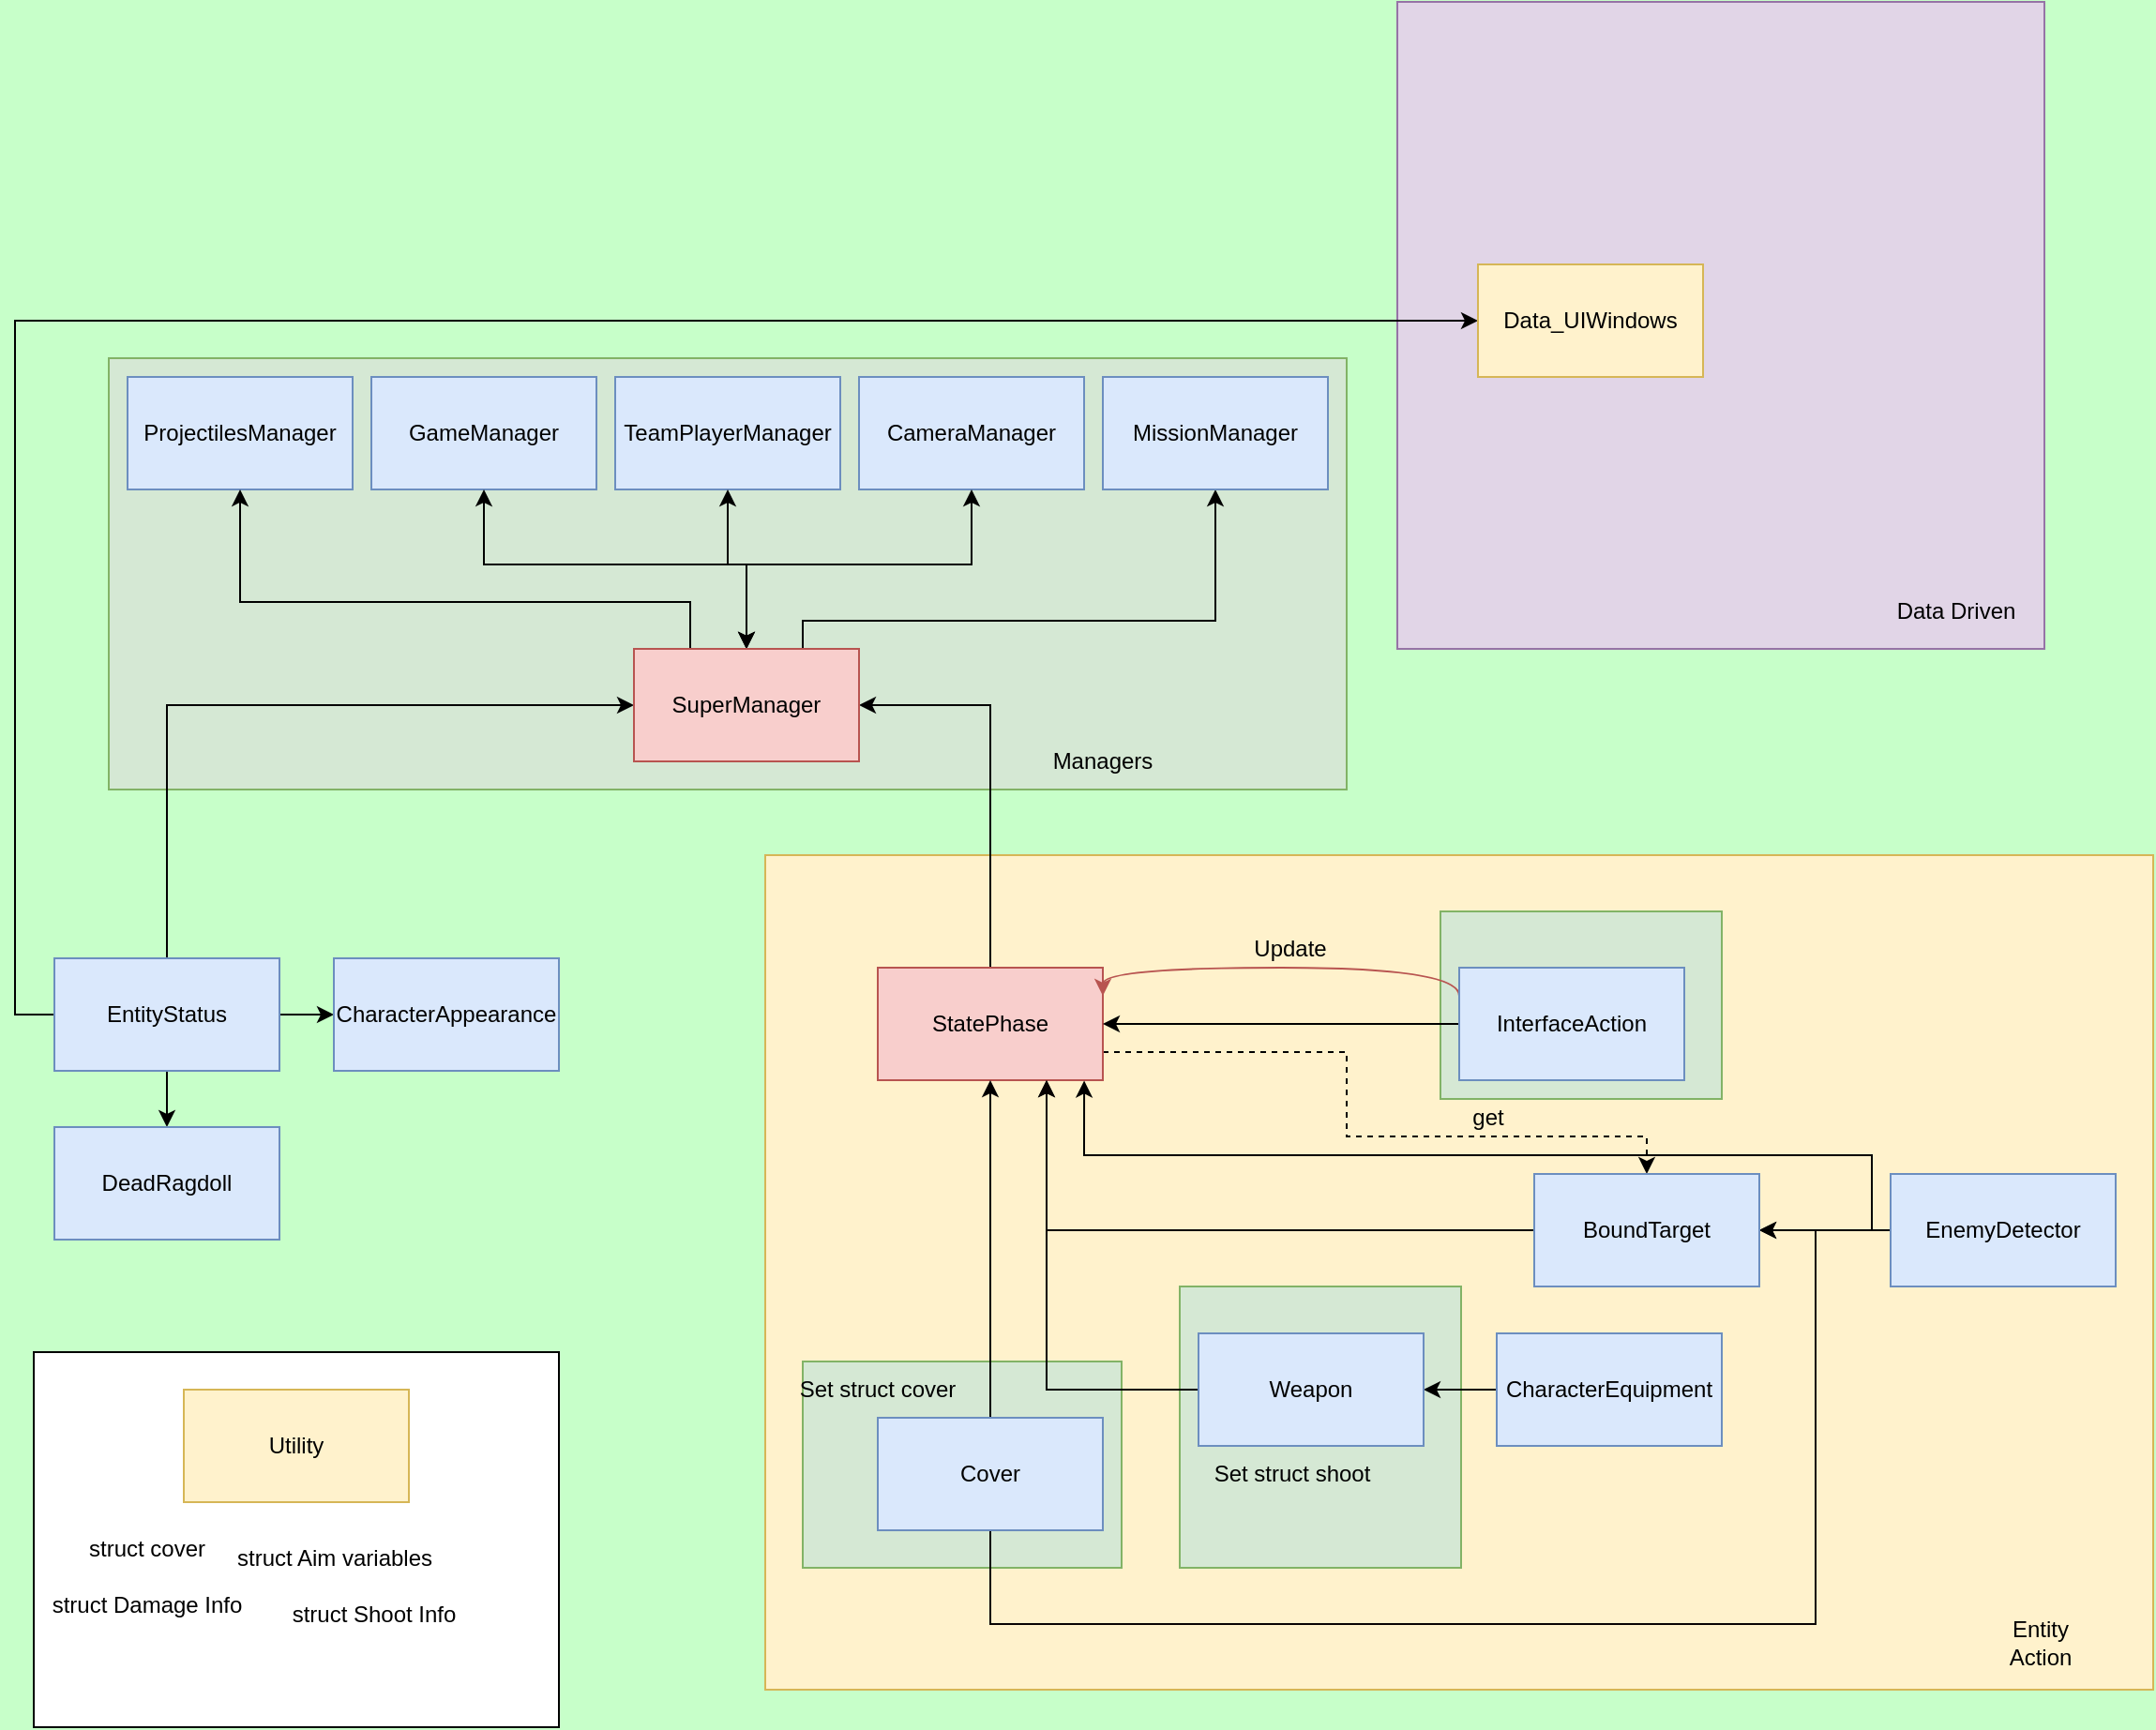 <mxfile version="19.0.3" type="device"><diagram id="tCTEgO2qFkj5q9trx0ss" name="Page-1"><mxGraphModel dx="2424" dy="2155" grid="1" gridSize="10" guides="1" tooltips="1" connect="1" arrows="1" fold="1" page="1" pageScale="1" pageWidth="827" pageHeight="1169" background="#C7FFC9" math="0" shadow="0"><root><mxCell id="0"/><mxCell id="1" parent="0"/><mxCell id="mm6GcqIGIRfMmLkEkdnk-22" value="" style="rounded=0;whiteSpace=wrap;html=1;fillColor=#fff2cc;strokeColor=#d6b656;" parent="1" vertex="1"><mxGeometry x="280" y="285" width="740" height="445" as="geometry"/></mxCell><mxCell id="mm6GcqIGIRfMmLkEkdnk-18" value="" style="whiteSpace=wrap;html=1;fillColor=#d5e8d4;strokeColor=#82b366;" parent="1" vertex="1"><mxGeometry x="-70" y="20" width="660" height="230" as="geometry"/></mxCell><mxCell id="VukHi4_PjChNisi4whg4-3" value="" style="whiteSpace=wrap;html=1;aspect=fixed;fillColor=#e1d5e7;strokeColor=#9673a6;" parent="1" vertex="1"><mxGeometry x="617" y="-170" width="345" height="345" as="geometry"/></mxCell><mxCell id="D6vYxCn1FDiSgEgdDN5m-7" value="" style="whiteSpace=wrap;html=1;aspect=fixed;fillColor=#d5e8d4;strokeColor=#82b366;" parent="1" vertex="1"><mxGeometry x="501" y="515" width="150" height="150" as="geometry"/></mxCell><mxCell id="ZZHIDNOu3zNdZaFpJTHV-19" value="" style="rounded=0;whiteSpace=wrap;html=1;fillColor=#d5e8d4;strokeColor=#82b366;" parent="1" vertex="1"><mxGeometry x="640" y="315" width="150" height="100" as="geometry"/></mxCell><mxCell id="ZZHIDNOu3zNdZaFpJTHV-18" value="" style="rounded=0;whiteSpace=wrap;html=1;fillColor=#d5e8d4;strokeColor=#82b366;" parent="1" vertex="1"><mxGeometry x="300" y="555" width="170" height="110" as="geometry"/></mxCell><mxCell id="6qIB1XPldjNz_aJLj8l7-2" style="edgeStyle=orthogonalEdgeStyle;rounded=0;orthogonalLoop=1;jettySize=auto;html=1;exitX=1;exitY=0.75;exitDx=0;exitDy=0;dashed=1;" parent="1" source="ZZHIDNOu3zNdZaFpJTHV-1" target="JljYocN0lzqDGtctoEf5-1" edge="1"><mxGeometry relative="1" as="geometry"><Array as="points"><mxPoint x="590" y="390"/><mxPoint x="590" y="435"/><mxPoint x="750" y="435"/></Array></mxGeometry></mxCell><mxCell id="mm6GcqIGIRfMmLkEkdnk-3" style="edgeStyle=orthogonalEdgeStyle;rounded=0;orthogonalLoop=1;jettySize=auto;html=1;exitX=0.5;exitY=0;exitDx=0;exitDy=0;entryX=1;entryY=0.5;entryDx=0;entryDy=0;" parent="1" source="ZZHIDNOu3zNdZaFpJTHV-1" target="SU3PJtS9hMeTkFSBzodH-1" edge="1"><mxGeometry relative="1" as="geometry"/></mxCell><mxCell id="ZZHIDNOu3zNdZaFpJTHV-1" value="StatePhase" style="rounded=0;whiteSpace=wrap;html=1;fillColor=#f8cecc;strokeColor=#b85450;" parent="1" vertex="1"><mxGeometry x="340" y="345" width="120" height="60" as="geometry"/></mxCell><mxCell id="ZZHIDNOu3zNdZaFpJTHV-12" style="edgeStyle=orthogonalEdgeStyle;rounded=0;orthogonalLoop=1;jettySize=auto;html=1;exitX=0.5;exitY=0;exitDx=0;exitDy=0;entryX=0.5;entryY=1;entryDx=0;entryDy=0;" parent="1" source="ZZHIDNOu3zNdZaFpJTHV-2" target="ZZHIDNOu3zNdZaFpJTHV-1" edge="1"><mxGeometry relative="1" as="geometry"/></mxCell><mxCell id="mobiMwoLKj5RvGygPsU2-4" style="edgeStyle=orthogonalEdgeStyle;rounded=0;orthogonalLoop=1;jettySize=auto;html=1;exitX=0.5;exitY=1;exitDx=0;exitDy=0;entryX=1;entryY=0.5;entryDx=0;entryDy=0;strokeColor=#080303;" parent="1" source="ZZHIDNOu3zNdZaFpJTHV-2" target="JljYocN0lzqDGtctoEf5-1" edge="1"><mxGeometry relative="1" as="geometry"><Array as="points"><mxPoint x="400" y="695"/><mxPoint x="840" y="695"/><mxPoint x="840" y="485"/></Array></mxGeometry></mxCell><mxCell id="ZZHIDNOu3zNdZaFpJTHV-2" value="Cover" style="rounded=0;whiteSpace=wrap;html=1;fillColor=#dae8fc;strokeColor=#6c8ebf;" parent="1" vertex="1"><mxGeometry x="340" y="585" width="120" height="60" as="geometry"/></mxCell><mxCell id="ZZHIDNOu3zNdZaFpJTHV-9" style="edgeStyle=orthogonalEdgeStyle;rounded=0;orthogonalLoop=1;jettySize=auto;html=1;entryX=1;entryY=0.5;entryDx=0;entryDy=0;" parent="1" source="ZZHIDNOu3zNdZaFpJTHV-3" target="ZZHIDNOu3zNdZaFpJTHV-1" edge="1"><mxGeometry relative="1" as="geometry"/></mxCell><mxCell id="m983F00iGrGn_5yZQ7bF-1" style="edgeStyle=orthogonalEdgeStyle;orthogonalLoop=1;jettySize=auto;html=1;exitX=0;exitY=0.25;exitDx=0;exitDy=0;entryX=1;entryY=0.25;entryDx=0;entryDy=0;strokeColor=#b85450;curved=1;fillColor=#f8cecc;" parent="1" source="ZZHIDNOu3zNdZaFpJTHV-3" target="ZZHIDNOu3zNdZaFpJTHV-1" edge="1"><mxGeometry relative="1" as="geometry"><Array as="points"><mxPoint x="650" y="345"/><mxPoint x="460" y="345"/></Array></mxGeometry></mxCell><mxCell id="ZZHIDNOu3zNdZaFpJTHV-3" value="InterfaceAction" style="rounded=0;whiteSpace=wrap;html=1;fillColor=#dae8fc;strokeColor=#6c8ebf;" parent="1" vertex="1"><mxGeometry x="650" y="345" width="120" height="60" as="geometry"/></mxCell><mxCell id="ZZHIDNOu3zNdZaFpJTHV-20" value="Update" style="text;html=1;strokeColor=none;fillColor=none;align=center;verticalAlign=middle;whiteSpace=wrap;rounded=0;" parent="1" vertex="1"><mxGeometry x="540" y="325" width="40" height="20" as="geometry"/></mxCell><mxCell id="ZZHIDNOu3zNdZaFpJTHV-22" value="Set struct cover" style="text;html=1;strokeColor=none;fillColor=none;align=center;verticalAlign=middle;whiteSpace=wrap;rounded=0;" parent="1" vertex="1"><mxGeometry x="290" y="560" width="100" height="20" as="geometry"/></mxCell><mxCell id="ZZHIDNOu3zNdZaFpJTHV-35" style="edgeStyle=orthogonalEdgeStyle;rounded=0;orthogonalLoop=1;jettySize=auto;html=1;entryX=0.75;entryY=1;entryDx=0;entryDy=0;exitX=0;exitY=0.5;exitDx=0;exitDy=0;" parent="1" source="D6vYxCn1FDiSgEgdDN5m-5" target="ZZHIDNOu3zNdZaFpJTHV-1" edge="1"><mxGeometry relative="1" as="geometry"><mxPoint x="640" y="545" as="sourcePoint"/></mxGeometry></mxCell><mxCell id="D6vYxCn1FDiSgEgdDN5m-3" style="edgeStyle=orthogonalEdgeStyle;rounded=0;orthogonalLoop=1;jettySize=auto;html=1;exitX=0;exitY=0.5;exitDx=0;exitDy=0;entryX=1;entryY=0.5;entryDx=0;entryDy=0;" parent="1" source="D6vYxCn1FDiSgEgdDN5m-2" target="D6vYxCn1FDiSgEgdDN5m-5" edge="1"><mxGeometry relative="1" as="geometry"><mxPoint x="640" y="535" as="targetPoint"/><mxPoint x="687" y="555" as="sourcePoint"/></mxGeometry></mxCell><mxCell id="D6vYxCn1FDiSgEgdDN5m-2" value="CharacterEquipment" style="whiteSpace=wrap;html=1;fillColor=#dae8fc;strokeColor=#6c8ebf;" parent="1" vertex="1"><mxGeometry x="670" y="540" width="120" height="60" as="geometry"/></mxCell><mxCell id="D6vYxCn1FDiSgEgdDN5m-5" value="Weapon" style="rounded=0;whiteSpace=wrap;html=1;fillColor=#dae8fc;strokeColor=#6c8ebf;" parent="1" vertex="1"><mxGeometry x="511" y="540" width="120" height="60" as="geometry"/></mxCell><mxCell id="D6vYxCn1FDiSgEgdDN5m-9" value="Set struct shoot" style="text;html=1;strokeColor=none;fillColor=none;align=center;verticalAlign=middle;whiteSpace=wrap;rounded=0;" parent="1" vertex="1"><mxGeometry x="511" y="605" width="100" height="20" as="geometry"/></mxCell><mxCell id="wYQcqv7IBXYtwom-9PbW-1" style="edgeStyle=orthogonalEdgeStyle;rounded=0;orthogonalLoop=1;jettySize=auto;html=1;entryX=1;entryY=0.5;entryDx=0;entryDy=0;" parent="1" source="D6vYxCn1FDiSgEgdDN5m-11" target="JljYocN0lzqDGtctoEf5-1" edge="1"><mxGeometry relative="1" as="geometry"/></mxCell><mxCell id="UtRm3pZluISCBIhrPUxs-15" style="edgeStyle=orthogonalEdgeStyle;rounded=0;orthogonalLoop=1;jettySize=auto;html=1;exitX=0;exitY=0.5;exitDx=0;exitDy=0;entryX=0.917;entryY=1.004;entryDx=0;entryDy=0;entryPerimeter=0;" parent="1" source="D6vYxCn1FDiSgEgdDN5m-11" target="ZZHIDNOu3zNdZaFpJTHV-1" edge="1"><mxGeometry relative="1" as="geometry"><Array as="points"><mxPoint x="870" y="485"/><mxPoint x="870" y="445"/><mxPoint x="450" y="445"/></Array></mxGeometry></mxCell><mxCell id="D6vYxCn1FDiSgEgdDN5m-11" value="EnemyDetector" style="whiteSpace=wrap;html=1;fillColor=#dae8fc;strokeColor=#6c8ebf;" parent="1" vertex="1"><mxGeometry x="880" y="455" width="120" height="60" as="geometry"/></mxCell><mxCell id="D6vYxCn1FDiSgEgdDN5m-12" style="edgeStyle=orthogonalEdgeStyle;rounded=0;orthogonalLoop=1;jettySize=auto;html=1;exitX=0.5;exitY=1;exitDx=0;exitDy=0;dashed=1;" parent="1" source="ZZHIDNOu3zNdZaFpJTHV-19" target="ZZHIDNOu3zNdZaFpJTHV-19" edge="1"><mxGeometry relative="1" as="geometry"/></mxCell><mxCell id="JljYocN0lzqDGtctoEf5-4" style="edgeStyle=orthogonalEdgeStyle;rounded=0;orthogonalLoop=1;jettySize=auto;html=1;exitX=0;exitY=0.5;exitDx=0;exitDy=0;fillColor=#f8cecc;entryX=0.75;entryY=1;entryDx=0;entryDy=0;strokeColor=#080303;" parent="1" source="JljYocN0lzqDGtctoEf5-1" target="ZZHIDNOu3zNdZaFpJTHV-1" edge="1"><mxGeometry relative="1" as="geometry"><mxPoint x="430" y="405" as="targetPoint"/><Array as="points"><mxPoint x="430" y="485"/></Array></mxGeometry></mxCell><mxCell id="JljYocN0lzqDGtctoEf5-1" value="BoundTarget" style="whiteSpace=wrap;html=1;fillColor=#dae8fc;strokeColor=#6c8ebf;" parent="1" vertex="1"><mxGeometry x="690" y="455" width="120" height="60" as="geometry"/></mxCell><mxCell id="6qIB1XPldjNz_aJLj8l7-3" value="get" style="text;html=1;align=center;verticalAlign=middle;resizable=0;points=[];autosize=1;" parent="1" vertex="1"><mxGeometry x="650" y="415" width="30" height="20" as="geometry"/></mxCell><mxCell id="UtRm3pZluISCBIhrPUxs-10" style="edgeStyle=orthogonalEdgeStyle;rounded=0;orthogonalLoop=1;jettySize=auto;html=1;exitX=1;exitY=0.5;exitDx=0;exitDy=0;entryX=0;entryY=0.5;entryDx=0;entryDy=0;" parent="1" source="00pvtndDqEn2ZNiPaYXM-3" target="UtRm3pZluISCBIhrPUxs-9" edge="1"><mxGeometry relative="1" as="geometry"/></mxCell><mxCell id="g_S3MTdDZp7tTZHvWOXx-3" style="edgeStyle=orthogonalEdgeStyle;rounded=0;orthogonalLoop=1;jettySize=auto;html=1;exitX=0;exitY=0.5;exitDx=0;exitDy=0;entryX=0;entryY=0.5;entryDx=0;entryDy=0;" parent="1" source="00pvtndDqEn2ZNiPaYXM-3" target="OVmwTzO0f9cdbgpjXBfZ-3" edge="1"><mxGeometry relative="1" as="geometry"><Array as="points"><mxPoint x="-120" y="370"/><mxPoint x="-120"/></Array></mxGeometry></mxCell><mxCell id="3fgr-IwSfCKniNWItDQw-4" style="edgeStyle=orthogonalEdgeStyle;rounded=0;orthogonalLoop=1;jettySize=auto;html=1;exitX=0.5;exitY=1;exitDx=0;exitDy=0;entryX=0.5;entryY=0;entryDx=0;entryDy=0;" parent="1" source="00pvtndDqEn2ZNiPaYXM-3" target="3fgr-IwSfCKniNWItDQw-1" edge="1"><mxGeometry relative="1" as="geometry"/></mxCell><mxCell id="mm6GcqIGIRfMmLkEkdnk-10" style="edgeStyle=orthogonalEdgeStyle;rounded=0;orthogonalLoop=1;jettySize=auto;html=1;exitX=0.5;exitY=0;exitDx=0;exitDy=0;entryX=0;entryY=0.5;entryDx=0;entryDy=0;startArrow=none;startFill=0;" parent="1" source="00pvtndDqEn2ZNiPaYXM-3" target="SU3PJtS9hMeTkFSBzodH-1" edge="1"><mxGeometry relative="1" as="geometry"/></mxCell><mxCell id="00pvtndDqEn2ZNiPaYXM-3" value="EntityStatus" style="rounded=0;whiteSpace=wrap;html=1;fillColor=#dae8fc;strokeColor=#6c8ebf;" parent="1" vertex="1"><mxGeometry x="-99" y="340" width="120" height="60" as="geometry"/></mxCell><mxCell id="UtRm3pZluISCBIhrPUxs-1" value="" style="rounded=0;whiteSpace=wrap;html=1;" parent="1" vertex="1"><mxGeometry x="-110" y="550" width="280" height="200" as="geometry"/></mxCell><mxCell id="UtRm3pZluISCBIhrPUxs-2" value="Utility" style="whiteSpace=wrap;html=1;fillColor=#fff2cc;strokeColor=#d6b656;" parent="1" vertex="1"><mxGeometry x="-30" y="570" width="120" height="60" as="geometry"/></mxCell><mxCell id="UtRm3pZluISCBIhrPUxs-3" value="struct cover" style="text;html=1;align=center;verticalAlign=middle;resizable=0;points=[];autosize=1;strokeColor=none;fillColor=none;" parent="1" vertex="1"><mxGeometry x="-90" y="645" width="80" height="20" as="geometry"/></mxCell><mxCell id="UtRm3pZluISCBIhrPUxs-4" value="struct Aim variables" style="text;html=1;align=center;verticalAlign=middle;resizable=0;points=[];autosize=1;strokeColor=none;fillColor=none;" parent="1" vertex="1"><mxGeometry x="-10" y="650" width="120" height="20" as="geometry"/></mxCell><mxCell id="UtRm3pZluISCBIhrPUxs-6" value="struct Damage Info" style="text;html=1;align=center;verticalAlign=middle;resizable=0;points=[];autosize=1;strokeColor=none;fillColor=none;" parent="1" vertex="1"><mxGeometry x="-110" y="675" width="120" height="20" as="geometry"/></mxCell><mxCell id="UtRm3pZluISCBIhrPUxs-7" value="struct Shoot Info" style="text;html=1;align=center;verticalAlign=middle;resizable=0;points=[];autosize=1;strokeColor=none;fillColor=none;" parent="1" vertex="1"><mxGeometry x="21" y="680" width="100" height="20" as="geometry"/></mxCell><mxCell id="UtRm3pZluISCBIhrPUxs-8" value="GameManager" style="whiteSpace=wrap;html=1;fillColor=#dae8fc;strokeColor=#6c8ebf;" parent="1" vertex="1"><mxGeometry x="70" y="30" width="120" height="60" as="geometry"/></mxCell><mxCell id="UtRm3pZluISCBIhrPUxs-9" value="CharacterAppearance" style="whiteSpace=wrap;html=1;fillColor=#dae8fc;strokeColor=#6c8ebf;" parent="1" vertex="1"><mxGeometry x="50" y="340" width="120" height="60" as="geometry"/></mxCell><mxCell id="UtRm3pZluISCBIhrPUxs-16" value="TeamPlayerManager" style="whiteSpace=wrap;html=1;fillColor=#dae8fc;strokeColor=#6c8ebf;" parent="1" vertex="1"><mxGeometry x="200" y="30" width="120" height="60" as="geometry"/></mxCell><mxCell id="UtRm3pZluISCBIhrPUxs-17" value="CameraManager" style="whiteSpace=wrap;html=1;fillColor=#dae8fc;strokeColor=#6c8ebf;" parent="1" vertex="1"><mxGeometry x="330" y="30" width="120" height="60" as="geometry"/></mxCell><mxCell id="LX9FoOZKNLVqJj4Y1FSg-1" value="ProjectilesManager" style="whiteSpace=wrap;html=1;fillColor=#dae8fc;strokeColor=#6c8ebf;" parent="1" vertex="1"><mxGeometry x="-60" y="30" width="120" height="60" as="geometry"/></mxCell><mxCell id="VukHi4_PjChNisi4whg4-4" value="Data Driven" style="text;html=1;strokeColor=none;fillColor=none;align=center;verticalAlign=middle;whiteSpace=wrap;rounded=0;" parent="1" vertex="1"><mxGeometry x="880" y="140" width="70" height="30" as="geometry"/></mxCell><mxCell id="OVmwTzO0f9cdbgpjXBfZ-3" value="Data_UIWindows" style="rounded=0;whiteSpace=wrap;html=1;fillColor=#fff2cc;strokeColor=#d6b656;" parent="1" vertex="1"><mxGeometry x="660" y="-30" width="120" height="60" as="geometry"/></mxCell><mxCell id="3fgr-IwSfCKniNWItDQw-1" value="DeadRagdoll" style="whiteSpace=wrap;html=1;fillColor=#dae8fc;strokeColor=#6c8ebf;" parent="1" vertex="1"><mxGeometry x="-99" y="430" width="120" height="60" as="geometry"/></mxCell><mxCell id="mm6GcqIGIRfMmLkEkdnk-12" style="edgeStyle=orthogonalEdgeStyle;rounded=0;orthogonalLoop=1;jettySize=auto;html=1;exitX=0.5;exitY=0;exitDx=0;exitDy=0;entryX=0.5;entryY=1;entryDx=0;entryDy=0;startArrow=classic;startFill=1;" parent="1" source="SU3PJtS9hMeTkFSBzodH-1" target="UtRm3pZluISCBIhrPUxs-16" edge="1"><mxGeometry relative="1" as="geometry"><Array as="points"><mxPoint x="270" y="130"/><mxPoint x="260" y="130"/></Array></mxGeometry></mxCell><mxCell id="mm6GcqIGIRfMmLkEkdnk-14" style="edgeStyle=orthogonalEdgeStyle;rounded=0;orthogonalLoop=1;jettySize=auto;html=1;exitX=0.5;exitY=0;exitDx=0;exitDy=0;entryX=0.5;entryY=1;entryDx=0;entryDy=0;startArrow=classic;startFill=1;" parent="1" source="SU3PJtS9hMeTkFSBzodH-1" target="UtRm3pZluISCBIhrPUxs-17" edge="1"><mxGeometry relative="1" as="geometry"><Array as="points"><mxPoint x="270" y="130"/><mxPoint x="390" y="130"/></Array></mxGeometry></mxCell><mxCell id="mm6GcqIGIRfMmLkEkdnk-21" style="edgeStyle=orthogonalEdgeStyle;rounded=0;orthogonalLoop=1;jettySize=auto;html=1;exitX=0.25;exitY=0;exitDx=0;exitDy=0;entryX=0.5;entryY=1;entryDx=0;entryDy=0;startArrow=none;startFill=0;" parent="1" source="SU3PJtS9hMeTkFSBzodH-1" target="LX9FoOZKNLVqJj4Y1FSg-1" edge="1"><mxGeometry relative="1" as="geometry"><Array as="points"><mxPoint x="240" y="150"/><mxPoint y="150"/></Array></mxGeometry></mxCell><mxCell id="dgmphUpcYZYsz2gTxSUP-1" style="edgeStyle=orthogonalEdgeStyle;rounded=0;orthogonalLoop=1;jettySize=auto;html=1;exitX=0.5;exitY=0;exitDx=0;exitDy=0;entryX=0.5;entryY=1;entryDx=0;entryDy=0;startArrow=classic;startFill=1;" edge="1" parent="1" source="SU3PJtS9hMeTkFSBzodH-1" target="UtRm3pZluISCBIhrPUxs-8"><mxGeometry relative="1" as="geometry"><Array as="points"><mxPoint x="270" y="130"/><mxPoint x="130" y="130"/></Array></mxGeometry></mxCell><mxCell id="dgmphUpcYZYsz2gTxSUP-5" style="edgeStyle=orthogonalEdgeStyle;rounded=0;orthogonalLoop=1;jettySize=auto;html=1;exitX=0.75;exitY=0;exitDx=0;exitDy=0;entryX=0.5;entryY=1;entryDx=0;entryDy=0;startArrow=none;startFill=0;" edge="1" parent="1" source="SU3PJtS9hMeTkFSBzodH-1" target="dgmphUpcYZYsz2gTxSUP-3"><mxGeometry relative="1" as="geometry"><Array as="points"><mxPoint x="300" y="160"/><mxPoint x="520" y="160"/></Array></mxGeometry></mxCell><mxCell id="SU3PJtS9hMeTkFSBzodH-1" value="SuperManager" style="rounded=0;whiteSpace=wrap;html=1;fillColor=#f8cecc;strokeColor=#b85450;" parent="1" vertex="1"><mxGeometry x="210" y="175" width="120" height="60" as="geometry"/></mxCell><mxCell id="mm6GcqIGIRfMmLkEkdnk-19" value="Managers" style="text;html=1;strokeColor=none;fillColor=none;align=center;verticalAlign=middle;whiteSpace=wrap;rounded=0;" parent="1" vertex="1"><mxGeometry x="430" y="220" width="60" height="30" as="geometry"/></mxCell><mxCell id="mm6GcqIGIRfMmLkEkdnk-23" value="Entity Action" style="text;html=1;strokeColor=none;fillColor=none;align=center;verticalAlign=middle;whiteSpace=wrap;rounded=0;" parent="1" vertex="1"><mxGeometry x="930" y="690" width="60" height="30" as="geometry"/></mxCell><mxCell id="dgmphUpcYZYsz2gTxSUP-3" value="MissionManager" style="rounded=0;whiteSpace=wrap;html=1;fillColor=#dae8fc;strokeColor=#6c8ebf;" vertex="1" parent="1"><mxGeometry x="460" y="30" width="120" height="60" as="geometry"/></mxCell></root></mxGraphModel></diagram></mxfile>